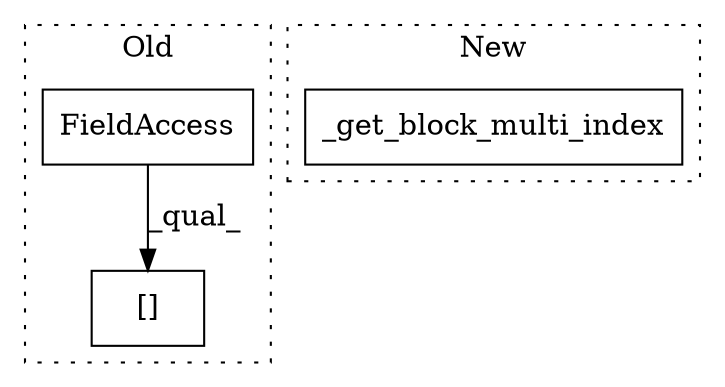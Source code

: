 digraph G {
subgraph cluster0 {
1 [label="[]" a="2" s="10626,10653" l="19,1" shape="box"];
3 [label="FieldAccess" a="22" s="10626" l="18" shape="box"];
label = "Old";
style="dotted";
}
subgraph cluster1 {
2 [label="_get_block_multi_index" a="32" s="12299,12327" l="23,1" shape="box"];
label = "New";
style="dotted";
}
3 -> 1 [label="_qual_"];
}